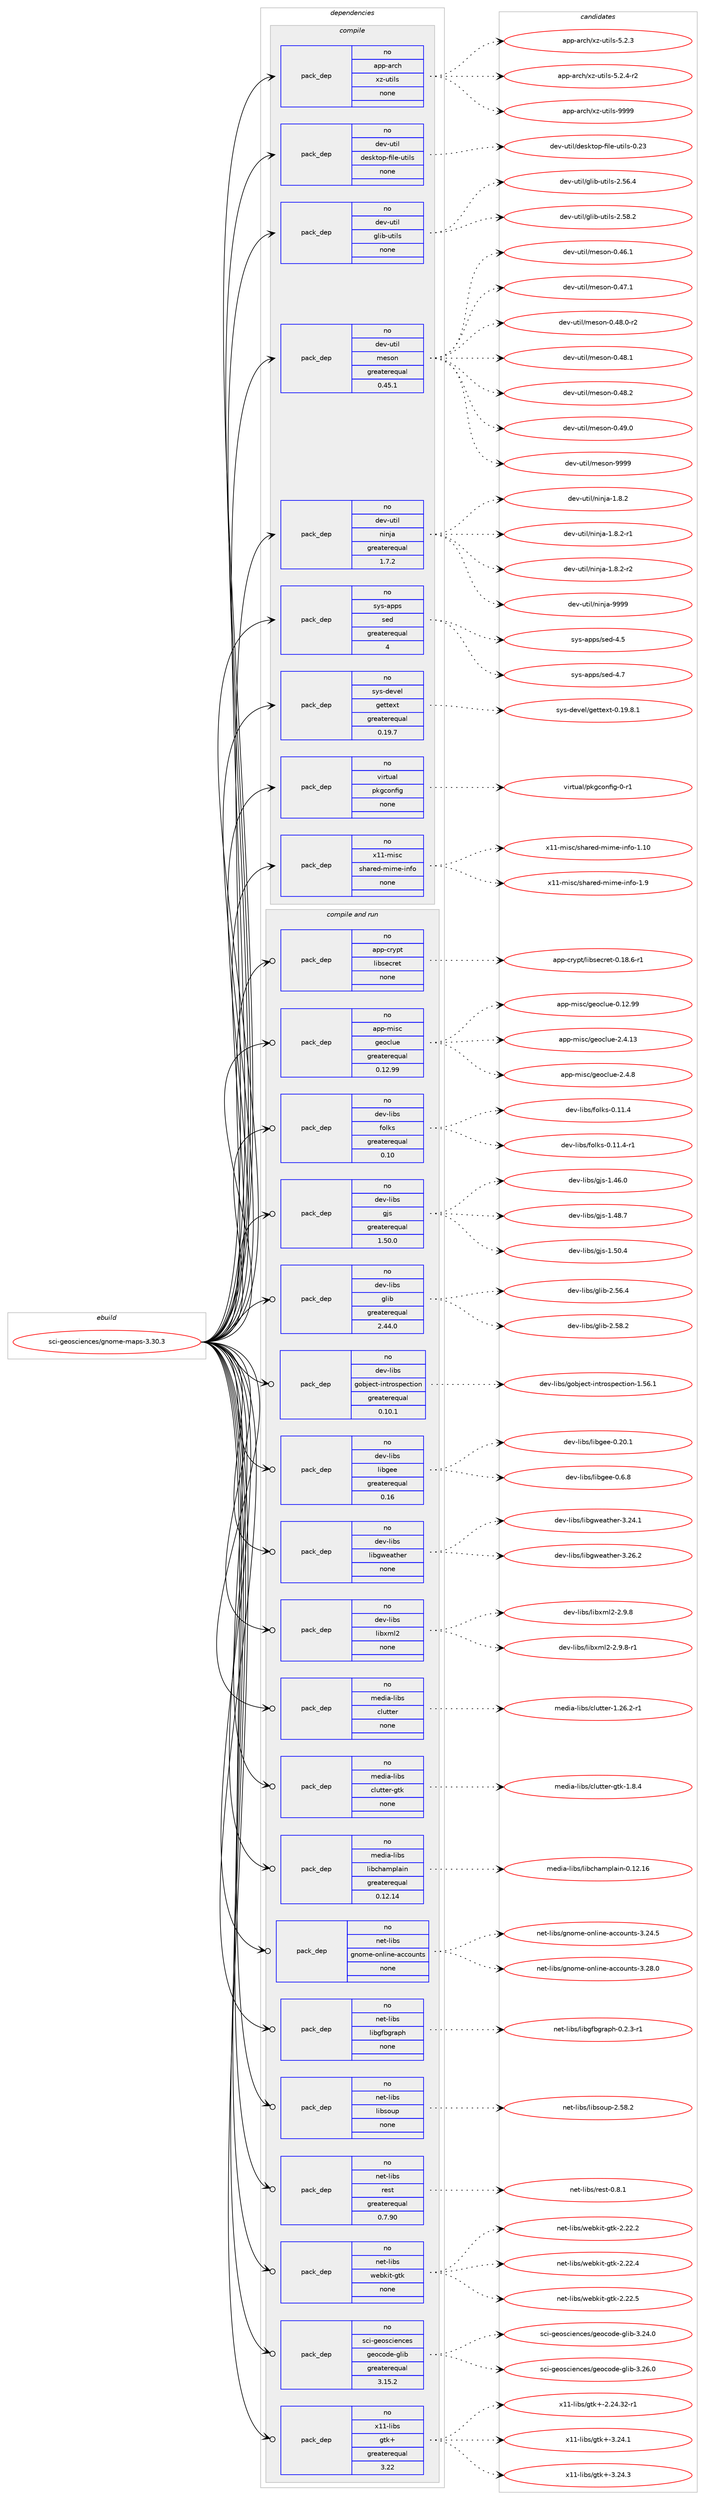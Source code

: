 digraph prolog {

# *************
# Graph options
# *************

newrank=true;
concentrate=true;
compound=true;
graph [rankdir=LR,fontname=Helvetica,fontsize=10,ranksep=1.5];#, ranksep=2.5, nodesep=0.2];
edge  [arrowhead=vee];
node  [fontname=Helvetica,fontsize=10];

# **********
# The ebuild
# **********

subgraph cluster_leftcol {
color=gray;
rank=same;
label=<<i>ebuild</i>>;
id [label="sci-geosciences/gnome-maps-3.30.3", color=red, width=4, href="../sci-geosciences/gnome-maps-3.30.3.svg"];
}

# ****************
# The dependencies
# ****************

subgraph cluster_midcol {
color=gray;
label=<<i>dependencies</i>>;
subgraph cluster_compile {
fillcolor="#eeeeee";
style=filled;
label=<<i>compile</i>>;
subgraph pack4190 {
dependency5322 [label=<<TABLE BORDER="0" CELLBORDER="1" CELLSPACING="0" CELLPADDING="4" WIDTH="220"><TR><TD ROWSPAN="6" CELLPADDING="30">pack_dep</TD></TR><TR><TD WIDTH="110">no</TD></TR><TR><TD>app-arch</TD></TR><TR><TD>xz-utils</TD></TR><TR><TD>none</TD></TR><TR><TD></TD></TR></TABLE>>, shape=none, color=blue];
}
id:e -> dependency5322:w [weight=20,style="solid",arrowhead="vee"];
subgraph pack4191 {
dependency5323 [label=<<TABLE BORDER="0" CELLBORDER="1" CELLSPACING="0" CELLPADDING="4" WIDTH="220"><TR><TD ROWSPAN="6" CELLPADDING="30">pack_dep</TD></TR><TR><TD WIDTH="110">no</TD></TR><TR><TD>dev-util</TD></TR><TR><TD>desktop-file-utils</TD></TR><TR><TD>none</TD></TR><TR><TD></TD></TR></TABLE>>, shape=none, color=blue];
}
id:e -> dependency5323:w [weight=20,style="solid",arrowhead="vee"];
subgraph pack4192 {
dependency5324 [label=<<TABLE BORDER="0" CELLBORDER="1" CELLSPACING="0" CELLPADDING="4" WIDTH="220"><TR><TD ROWSPAN="6" CELLPADDING="30">pack_dep</TD></TR><TR><TD WIDTH="110">no</TD></TR><TR><TD>dev-util</TD></TR><TR><TD>glib-utils</TD></TR><TR><TD>none</TD></TR><TR><TD></TD></TR></TABLE>>, shape=none, color=blue];
}
id:e -> dependency5324:w [weight=20,style="solid",arrowhead="vee"];
subgraph pack4193 {
dependency5325 [label=<<TABLE BORDER="0" CELLBORDER="1" CELLSPACING="0" CELLPADDING="4" WIDTH="220"><TR><TD ROWSPAN="6" CELLPADDING="30">pack_dep</TD></TR><TR><TD WIDTH="110">no</TD></TR><TR><TD>dev-util</TD></TR><TR><TD>meson</TD></TR><TR><TD>greaterequal</TD></TR><TR><TD>0.45.1</TD></TR></TABLE>>, shape=none, color=blue];
}
id:e -> dependency5325:w [weight=20,style="solid",arrowhead="vee"];
subgraph pack4194 {
dependency5326 [label=<<TABLE BORDER="0" CELLBORDER="1" CELLSPACING="0" CELLPADDING="4" WIDTH="220"><TR><TD ROWSPAN="6" CELLPADDING="30">pack_dep</TD></TR><TR><TD WIDTH="110">no</TD></TR><TR><TD>dev-util</TD></TR><TR><TD>ninja</TD></TR><TR><TD>greaterequal</TD></TR><TR><TD>1.7.2</TD></TR></TABLE>>, shape=none, color=blue];
}
id:e -> dependency5326:w [weight=20,style="solid",arrowhead="vee"];
subgraph pack4195 {
dependency5327 [label=<<TABLE BORDER="0" CELLBORDER="1" CELLSPACING="0" CELLPADDING="4" WIDTH="220"><TR><TD ROWSPAN="6" CELLPADDING="30">pack_dep</TD></TR><TR><TD WIDTH="110">no</TD></TR><TR><TD>sys-apps</TD></TR><TR><TD>sed</TD></TR><TR><TD>greaterequal</TD></TR><TR><TD>4</TD></TR></TABLE>>, shape=none, color=blue];
}
id:e -> dependency5327:w [weight=20,style="solid",arrowhead="vee"];
subgraph pack4196 {
dependency5328 [label=<<TABLE BORDER="0" CELLBORDER="1" CELLSPACING="0" CELLPADDING="4" WIDTH="220"><TR><TD ROWSPAN="6" CELLPADDING="30">pack_dep</TD></TR><TR><TD WIDTH="110">no</TD></TR><TR><TD>sys-devel</TD></TR><TR><TD>gettext</TD></TR><TR><TD>greaterequal</TD></TR><TR><TD>0.19.7</TD></TR></TABLE>>, shape=none, color=blue];
}
id:e -> dependency5328:w [weight=20,style="solid",arrowhead="vee"];
subgraph pack4197 {
dependency5329 [label=<<TABLE BORDER="0" CELLBORDER="1" CELLSPACING="0" CELLPADDING="4" WIDTH="220"><TR><TD ROWSPAN="6" CELLPADDING="30">pack_dep</TD></TR><TR><TD WIDTH="110">no</TD></TR><TR><TD>virtual</TD></TR><TR><TD>pkgconfig</TD></TR><TR><TD>none</TD></TR><TR><TD></TD></TR></TABLE>>, shape=none, color=blue];
}
id:e -> dependency5329:w [weight=20,style="solid",arrowhead="vee"];
subgraph pack4198 {
dependency5330 [label=<<TABLE BORDER="0" CELLBORDER="1" CELLSPACING="0" CELLPADDING="4" WIDTH="220"><TR><TD ROWSPAN="6" CELLPADDING="30">pack_dep</TD></TR><TR><TD WIDTH="110">no</TD></TR><TR><TD>x11-misc</TD></TR><TR><TD>shared-mime-info</TD></TR><TR><TD>none</TD></TR><TR><TD></TD></TR></TABLE>>, shape=none, color=blue];
}
id:e -> dependency5330:w [weight=20,style="solid",arrowhead="vee"];
}
subgraph cluster_compileandrun {
fillcolor="#eeeeee";
style=filled;
label=<<i>compile and run</i>>;
subgraph pack4199 {
dependency5331 [label=<<TABLE BORDER="0" CELLBORDER="1" CELLSPACING="0" CELLPADDING="4" WIDTH="220"><TR><TD ROWSPAN="6" CELLPADDING="30">pack_dep</TD></TR><TR><TD WIDTH="110">no</TD></TR><TR><TD>app-crypt</TD></TR><TR><TD>libsecret</TD></TR><TR><TD>none</TD></TR><TR><TD></TD></TR></TABLE>>, shape=none, color=blue];
}
id:e -> dependency5331:w [weight=20,style="solid",arrowhead="odotvee"];
subgraph pack4200 {
dependency5332 [label=<<TABLE BORDER="0" CELLBORDER="1" CELLSPACING="0" CELLPADDING="4" WIDTH="220"><TR><TD ROWSPAN="6" CELLPADDING="30">pack_dep</TD></TR><TR><TD WIDTH="110">no</TD></TR><TR><TD>app-misc</TD></TR><TR><TD>geoclue</TD></TR><TR><TD>greaterequal</TD></TR><TR><TD>0.12.99</TD></TR></TABLE>>, shape=none, color=blue];
}
id:e -> dependency5332:w [weight=20,style="solid",arrowhead="odotvee"];
subgraph pack4201 {
dependency5333 [label=<<TABLE BORDER="0" CELLBORDER="1" CELLSPACING="0" CELLPADDING="4" WIDTH="220"><TR><TD ROWSPAN="6" CELLPADDING="30">pack_dep</TD></TR><TR><TD WIDTH="110">no</TD></TR><TR><TD>dev-libs</TD></TR><TR><TD>folks</TD></TR><TR><TD>greaterequal</TD></TR><TR><TD>0.10</TD></TR></TABLE>>, shape=none, color=blue];
}
id:e -> dependency5333:w [weight=20,style="solid",arrowhead="odotvee"];
subgraph pack4202 {
dependency5334 [label=<<TABLE BORDER="0" CELLBORDER="1" CELLSPACING="0" CELLPADDING="4" WIDTH="220"><TR><TD ROWSPAN="6" CELLPADDING="30">pack_dep</TD></TR><TR><TD WIDTH="110">no</TD></TR><TR><TD>dev-libs</TD></TR><TR><TD>gjs</TD></TR><TR><TD>greaterequal</TD></TR><TR><TD>1.50.0</TD></TR></TABLE>>, shape=none, color=blue];
}
id:e -> dependency5334:w [weight=20,style="solid",arrowhead="odotvee"];
subgraph pack4203 {
dependency5335 [label=<<TABLE BORDER="0" CELLBORDER="1" CELLSPACING="0" CELLPADDING="4" WIDTH="220"><TR><TD ROWSPAN="6" CELLPADDING="30">pack_dep</TD></TR><TR><TD WIDTH="110">no</TD></TR><TR><TD>dev-libs</TD></TR><TR><TD>glib</TD></TR><TR><TD>greaterequal</TD></TR><TR><TD>2.44.0</TD></TR></TABLE>>, shape=none, color=blue];
}
id:e -> dependency5335:w [weight=20,style="solid",arrowhead="odotvee"];
subgraph pack4204 {
dependency5336 [label=<<TABLE BORDER="0" CELLBORDER="1" CELLSPACING="0" CELLPADDING="4" WIDTH="220"><TR><TD ROWSPAN="6" CELLPADDING="30">pack_dep</TD></TR><TR><TD WIDTH="110">no</TD></TR><TR><TD>dev-libs</TD></TR><TR><TD>gobject-introspection</TD></TR><TR><TD>greaterequal</TD></TR><TR><TD>0.10.1</TD></TR></TABLE>>, shape=none, color=blue];
}
id:e -> dependency5336:w [weight=20,style="solid",arrowhead="odotvee"];
subgraph pack4205 {
dependency5337 [label=<<TABLE BORDER="0" CELLBORDER="1" CELLSPACING="0" CELLPADDING="4" WIDTH="220"><TR><TD ROWSPAN="6" CELLPADDING="30">pack_dep</TD></TR><TR><TD WIDTH="110">no</TD></TR><TR><TD>dev-libs</TD></TR><TR><TD>libgee</TD></TR><TR><TD>greaterequal</TD></TR><TR><TD>0.16</TD></TR></TABLE>>, shape=none, color=blue];
}
id:e -> dependency5337:w [weight=20,style="solid",arrowhead="odotvee"];
subgraph pack4206 {
dependency5338 [label=<<TABLE BORDER="0" CELLBORDER="1" CELLSPACING="0" CELLPADDING="4" WIDTH="220"><TR><TD ROWSPAN="6" CELLPADDING="30">pack_dep</TD></TR><TR><TD WIDTH="110">no</TD></TR><TR><TD>dev-libs</TD></TR><TR><TD>libgweather</TD></TR><TR><TD>none</TD></TR><TR><TD></TD></TR></TABLE>>, shape=none, color=blue];
}
id:e -> dependency5338:w [weight=20,style="solid",arrowhead="odotvee"];
subgraph pack4207 {
dependency5339 [label=<<TABLE BORDER="0" CELLBORDER="1" CELLSPACING="0" CELLPADDING="4" WIDTH="220"><TR><TD ROWSPAN="6" CELLPADDING="30">pack_dep</TD></TR><TR><TD WIDTH="110">no</TD></TR><TR><TD>dev-libs</TD></TR><TR><TD>libxml2</TD></TR><TR><TD>none</TD></TR><TR><TD></TD></TR></TABLE>>, shape=none, color=blue];
}
id:e -> dependency5339:w [weight=20,style="solid",arrowhead="odotvee"];
subgraph pack4208 {
dependency5340 [label=<<TABLE BORDER="0" CELLBORDER="1" CELLSPACING="0" CELLPADDING="4" WIDTH="220"><TR><TD ROWSPAN="6" CELLPADDING="30">pack_dep</TD></TR><TR><TD WIDTH="110">no</TD></TR><TR><TD>media-libs</TD></TR><TR><TD>clutter</TD></TR><TR><TD>none</TD></TR><TR><TD></TD></TR></TABLE>>, shape=none, color=blue];
}
id:e -> dependency5340:w [weight=20,style="solid",arrowhead="odotvee"];
subgraph pack4209 {
dependency5341 [label=<<TABLE BORDER="0" CELLBORDER="1" CELLSPACING="0" CELLPADDING="4" WIDTH="220"><TR><TD ROWSPAN="6" CELLPADDING="30">pack_dep</TD></TR><TR><TD WIDTH="110">no</TD></TR><TR><TD>media-libs</TD></TR><TR><TD>clutter-gtk</TD></TR><TR><TD>none</TD></TR><TR><TD></TD></TR></TABLE>>, shape=none, color=blue];
}
id:e -> dependency5341:w [weight=20,style="solid",arrowhead="odotvee"];
subgraph pack4210 {
dependency5342 [label=<<TABLE BORDER="0" CELLBORDER="1" CELLSPACING="0" CELLPADDING="4" WIDTH="220"><TR><TD ROWSPAN="6" CELLPADDING="30">pack_dep</TD></TR><TR><TD WIDTH="110">no</TD></TR><TR><TD>media-libs</TD></TR><TR><TD>libchamplain</TD></TR><TR><TD>greaterequal</TD></TR><TR><TD>0.12.14</TD></TR></TABLE>>, shape=none, color=blue];
}
id:e -> dependency5342:w [weight=20,style="solid",arrowhead="odotvee"];
subgraph pack4211 {
dependency5343 [label=<<TABLE BORDER="0" CELLBORDER="1" CELLSPACING="0" CELLPADDING="4" WIDTH="220"><TR><TD ROWSPAN="6" CELLPADDING="30">pack_dep</TD></TR><TR><TD WIDTH="110">no</TD></TR><TR><TD>net-libs</TD></TR><TR><TD>gnome-online-accounts</TD></TR><TR><TD>none</TD></TR><TR><TD></TD></TR></TABLE>>, shape=none, color=blue];
}
id:e -> dependency5343:w [weight=20,style="solid",arrowhead="odotvee"];
subgraph pack4212 {
dependency5344 [label=<<TABLE BORDER="0" CELLBORDER="1" CELLSPACING="0" CELLPADDING="4" WIDTH="220"><TR><TD ROWSPAN="6" CELLPADDING="30">pack_dep</TD></TR><TR><TD WIDTH="110">no</TD></TR><TR><TD>net-libs</TD></TR><TR><TD>libgfbgraph</TD></TR><TR><TD>none</TD></TR><TR><TD></TD></TR></TABLE>>, shape=none, color=blue];
}
id:e -> dependency5344:w [weight=20,style="solid",arrowhead="odotvee"];
subgraph pack4213 {
dependency5345 [label=<<TABLE BORDER="0" CELLBORDER="1" CELLSPACING="0" CELLPADDING="4" WIDTH="220"><TR><TD ROWSPAN="6" CELLPADDING="30">pack_dep</TD></TR><TR><TD WIDTH="110">no</TD></TR><TR><TD>net-libs</TD></TR><TR><TD>libsoup</TD></TR><TR><TD>none</TD></TR><TR><TD></TD></TR></TABLE>>, shape=none, color=blue];
}
id:e -> dependency5345:w [weight=20,style="solid",arrowhead="odotvee"];
subgraph pack4214 {
dependency5346 [label=<<TABLE BORDER="0" CELLBORDER="1" CELLSPACING="0" CELLPADDING="4" WIDTH="220"><TR><TD ROWSPAN="6" CELLPADDING="30">pack_dep</TD></TR><TR><TD WIDTH="110">no</TD></TR><TR><TD>net-libs</TD></TR><TR><TD>rest</TD></TR><TR><TD>greaterequal</TD></TR><TR><TD>0.7.90</TD></TR></TABLE>>, shape=none, color=blue];
}
id:e -> dependency5346:w [weight=20,style="solid",arrowhead="odotvee"];
subgraph pack4215 {
dependency5347 [label=<<TABLE BORDER="0" CELLBORDER="1" CELLSPACING="0" CELLPADDING="4" WIDTH="220"><TR><TD ROWSPAN="6" CELLPADDING="30">pack_dep</TD></TR><TR><TD WIDTH="110">no</TD></TR><TR><TD>net-libs</TD></TR><TR><TD>webkit-gtk</TD></TR><TR><TD>none</TD></TR><TR><TD></TD></TR></TABLE>>, shape=none, color=blue];
}
id:e -> dependency5347:w [weight=20,style="solid",arrowhead="odotvee"];
subgraph pack4216 {
dependency5348 [label=<<TABLE BORDER="0" CELLBORDER="1" CELLSPACING="0" CELLPADDING="4" WIDTH="220"><TR><TD ROWSPAN="6" CELLPADDING="30">pack_dep</TD></TR><TR><TD WIDTH="110">no</TD></TR><TR><TD>sci-geosciences</TD></TR><TR><TD>geocode-glib</TD></TR><TR><TD>greaterequal</TD></TR><TR><TD>3.15.2</TD></TR></TABLE>>, shape=none, color=blue];
}
id:e -> dependency5348:w [weight=20,style="solid",arrowhead="odotvee"];
subgraph pack4217 {
dependency5349 [label=<<TABLE BORDER="0" CELLBORDER="1" CELLSPACING="0" CELLPADDING="4" WIDTH="220"><TR><TD ROWSPAN="6" CELLPADDING="30">pack_dep</TD></TR><TR><TD WIDTH="110">no</TD></TR><TR><TD>x11-libs</TD></TR><TR><TD>gtk+</TD></TR><TR><TD>greaterequal</TD></TR><TR><TD>3.22</TD></TR></TABLE>>, shape=none, color=blue];
}
id:e -> dependency5349:w [weight=20,style="solid",arrowhead="odotvee"];
}
subgraph cluster_run {
fillcolor="#eeeeee";
style=filled;
label=<<i>run</i>>;
}
}

# **************
# The candidates
# **************

subgraph cluster_choices {
rank=same;
color=gray;
label=<<i>candidates</i>>;

subgraph choice4190 {
color=black;
nodesep=1;
choice971121124597114991044712012245117116105108115455346504651 [label="app-arch/xz-utils-5.2.3", color=red, width=4,href="../app-arch/xz-utils-5.2.3.svg"];
choice9711211245971149910447120122451171161051081154553465046524511450 [label="app-arch/xz-utils-5.2.4-r2", color=red, width=4,href="../app-arch/xz-utils-5.2.4-r2.svg"];
choice9711211245971149910447120122451171161051081154557575757 [label="app-arch/xz-utils-9999", color=red, width=4,href="../app-arch/xz-utils-9999.svg"];
dependency5322:e -> choice971121124597114991044712012245117116105108115455346504651:w [style=dotted,weight="100"];
dependency5322:e -> choice9711211245971149910447120122451171161051081154553465046524511450:w [style=dotted,weight="100"];
dependency5322:e -> choice9711211245971149910447120122451171161051081154557575757:w [style=dotted,weight="100"];
}
subgraph choice4191 {
color=black;
nodesep=1;
choice100101118451171161051084710010111510711611111245102105108101451171161051081154548465051 [label="dev-util/desktop-file-utils-0.23", color=red, width=4,href="../dev-util/desktop-file-utils-0.23.svg"];
dependency5323:e -> choice100101118451171161051084710010111510711611111245102105108101451171161051081154548465051:w [style=dotted,weight="100"];
}
subgraph choice4192 {
color=black;
nodesep=1;
choice1001011184511711610510847103108105984511711610510811545504653544652 [label="dev-util/glib-utils-2.56.4", color=red, width=4,href="../dev-util/glib-utils-2.56.4.svg"];
choice1001011184511711610510847103108105984511711610510811545504653564650 [label="dev-util/glib-utils-2.58.2", color=red, width=4,href="../dev-util/glib-utils-2.58.2.svg"];
dependency5324:e -> choice1001011184511711610510847103108105984511711610510811545504653544652:w [style=dotted,weight="100"];
dependency5324:e -> choice1001011184511711610510847103108105984511711610510811545504653564650:w [style=dotted,weight="100"];
}
subgraph choice4193 {
color=black;
nodesep=1;
choice100101118451171161051084710910111511111045484652544649 [label="dev-util/meson-0.46.1", color=red, width=4,href="../dev-util/meson-0.46.1.svg"];
choice100101118451171161051084710910111511111045484652554649 [label="dev-util/meson-0.47.1", color=red, width=4,href="../dev-util/meson-0.47.1.svg"];
choice1001011184511711610510847109101115111110454846525646484511450 [label="dev-util/meson-0.48.0-r2", color=red, width=4,href="../dev-util/meson-0.48.0-r2.svg"];
choice100101118451171161051084710910111511111045484652564649 [label="dev-util/meson-0.48.1", color=red, width=4,href="../dev-util/meson-0.48.1.svg"];
choice100101118451171161051084710910111511111045484652564650 [label="dev-util/meson-0.48.2", color=red, width=4,href="../dev-util/meson-0.48.2.svg"];
choice100101118451171161051084710910111511111045484652574648 [label="dev-util/meson-0.49.0", color=red, width=4,href="../dev-util/meson-0.49.0.svg"];
choice10010111845117116105108471091011151111104557575757 [label="dev-util/meson-9999", color=red, width=4,href="../dev-util/meson-9999.svg"];
dependency5325:e -> choice100101118451171161051084710910111511111045484652544649:w [style=dotted,weight="100"];
dependency5325:e -> choice100101118451171161051084710910111511111045484652554649:w [style=dotted,weight="100"];
dependency5325:e -> choice1001011184511711610510847109101115111110454846525646484511450:w [style=dotted,weight="100"];
dependency5325:e -> choice100101118451171161051084710910111511111045484652564649:w [style=dotted,weight="100"];
dependency5325:e -> choice100101118451171161051084710910111511111045484652564650:w [style=dotted,weight="100"];
dependency5325:e -> choice100101118451171161051084710910111511111045484652574648:w [style=dotted,weight="100"];
dependency5325:e -> choice10010111845117116105108471091011151111104557575757:w [style=dotted,weight="100"];
}
subgraph choice4194 {
color=black;
nodesep=1;
choice100101118451171161051084711010511010697454946564650 [label="dev-util/ninja-1.8.2", color=red, width=4,href="../dev-util/ninja-1.8.2.svg"];
choice1001011184511711610510847110105110106974549465646504511449 [label="dev-util/ninja-1.8.2-r1", color=red, width=4,href="../dev-util/ninja-1.8.2-r1.svg"];
choice1001011184511711610510847110105110106974549465646504511450 [label="dev-util/ninja-1.8.2-r2", color=red, width=4,href="../dev-util/ninja-1.8.2-r2.svg"];
choice1001011184511711610510847110105110106974557575757 [label="dev-util/ninja-9999", color=red, width=4,href="../dev-util/ninja-9999.svg"];
dependency5326:e -> choice100101118451171161051084711010511010697454946564650:w [style=dotted,weight="100"];
dependency5326:e -> choice1001011184511711610510847110105110106974549465646504511449:w [style=dotted,weight="100"];
dependency5326:e -> choice1001011184511711610510847110105110106974549465646504511450:w [style=dotted,weight="100"];
dependency5326:e -> choice1001011184511711610510847110105110106974557575757:w [style=dotted,weight="100"];
}
subgraph choice4195 {
color=black;
nodesep=1;
choice11512111545971121121154711510110045524653 [label="sys-apps/sed-4.5", color=red, width=4,href="../sys-apps/sed-4.5.svg"];
choice11512111545971121121154711510110045524655 [label="sys-apps/sed-4.7", color=red, width=4,href="../sys-apps/sed-4.7.svg"];
dependency5327:e -> choice11512111545971121121154711510110045524653:w [style=dotted,weight="100"];
dependency5327:e -> choice11512111545971121121154711510110045524655:w [style=dotted,weight="100"];
}
subgraph choice4196 {
color=black;
nodesep=1;
choice1151211154510010111810110847103101116116101120116454846495746564649 [label="sys-devel/gettext-0.19.8.1", color=red, width=4,href="../sys-devel/gettext-0.19.8.1.svg"];
dependency5328:e -> choice1151211154510010111810110847103101116116101120116454846495746564649:w [style=dotted,weight="100"];
}
subgraph choice4197 {
color=black;
nodesep=1;
choice11810511411611797108471121071039911111010210510345484511449 [label="virtual/pkgconfig-0-r1", color=red, width=4,href="../virtual/pkgconfig-0-r1.svg"];
dependency5329:e -> choice11810511411611797108471121071039911111010210510345484511449:w [style=dotted,weight="100"];
}
subgraph choice4198 {
color=black;
nodesep=1;
choice12049494510910511599471151049711410110045109105109101451051101021114549464948 [label="x11-misc/shared-mime-info-1.10", color=red, width=4,href="../x11-misc/shared-mime-info-1.10.svg"];
choice120494945109105115994711510497114101100451091051091014510511010211145494657 [label="x11-misc/shared-mime-info-1.9", color=red, width=4,href="../x11-misc/shared-mime-info-1.9.svg"];
dependency5330:e -> choice12049494510910511599471151049711410110045109105109101451051101021114549464948:w [style=dotted,weight="100"];
dependency5330:e -> choice120494945109105115994711510497114101100451091051091014510511010211145494657:w [style=dotted,weight="100"];
}
subgraph choice4199 {
color=black;
nodesep=1;
choice971121124599114121112116471081059811510199114101116454846495646544511449 [label="app-crypt/libsecret-0.18.6-r1", color=red, width=4,href="../app-crypt/libsecret-0.18.6-r1.svg"];
dependency5331:e -> choice971121124599114121112116471081059811510199114101116454846495646544511449:w [style=dotted,weight="100"];
}
subgraph choice4200 {
color=black;
nodesep=1;
choice97112112451091051159947103101111991081171014548464950465757 [label="app-misc/geoclue-0.12.99", color=red, width=4,href="../app-misc/geoclue-0.12.99.svg"];
choice971121124510910511599471031011119910811710145504652464951 [label="app-misc/geoclue-2.4.13", color=red, width=4,href="../app-misc/geoclue-2.4.13.svg"];
choice9711211245109105115994710310111199108117101455046524656 [label="app-misc/geoclue-2.4.8", color=red, width=4,href="../app-misc/geoclue-2.4.8.svg"];
dependency5332:e -> choice97112112451091051159947103101111991081171014548464950465757:w [style=dotted,weight="100"];
dependency5332:e -> choice971121124510910511599471031011119910811710145504652464951:w [style=dotted,weight="100"];
dependency5332:e -> choice9711211245109105115994710310111199108117101455046524656:w [style=dotted,weight="100"];
}
subgraph choice4201 {
color=black;
nodesep=1;
choice10010111845108105981154710211110810711545484649494652 [label="dev-libs/folks-0.11.4", color=red, width=4,href="../dev-libs/folks-0.11.4.svg"];
choice100101118451081059811547102111108107115454846494946524511449 [label="dev-libs/folks-0.11.4-r1", color=red, width=4,href="../dev-libs/folks-0.11.4-r1.svg"];
dependency5333:e -> choice10010111845108105981154710211110810711545484649494652:w [style=dotted,weight="100"];
dependency5333:e -> choice100101118451081059811547102111108107115454846494946524511449:w [style=dotted,weight="100"];
}
subgraph choice4202 {
color=black;
nodesep=1;
choice10010111845108105981154710310611545494652544648 [label="dev-libs/gjs-1.46.0", color=red, width=4,href="../dev-libs/gjs-1.46.0.svg"];
choice10010111845108105981154710310611545494652564655 [label="dev-libs/gjs-1.48.7", color=red, width=4,href="../dev-libs/gjs-1.48.7.svg"];
choice10010111845108105981154710310611545494653484652 [label="dev-libs/gjs-1.50.4", color=red, width=4,href="../dev-libs/gjs-1.50.4.svg"];
dependency5334:e -> choice10010111845108105981154710310611545494652544648:w [style=dotted,weight="100"];
dependency5334:e -> choice10010111845108105981154710310611545494652564655:w [style=dotted,weight="100"];
dependency5334:e -> choice10010111845108105981154710310611545494653484652:w [style=dotted,weight="100"];
}
subgraph choice4203 {
color=black;
nodesep=1;
choice1001011184510810598115471031081059845504653544652 [label="dev-libs/glib-2.56.4", color=red, width=4,href="../dev-libs/glib-2.56.4.svg"];
choice1001011184510810598115471031081059845504653564650 [label="dev-libs/glib-2.58.2", color=red, width=4,href="../dev-libs/glib-2.58.2.svg"];
dependency5335:e -> choice1001011184510810598115471031081059845504653544652:w [style=dotted,weight="100"];
dependency5335:e -> choice1001011184510810598115471031081059845504653564650:w [style=dotted,weight="100"];
}
subgraph choice4204 {
color=black;
nodesep=1;
choice1001011184510810598115471031119810610199116451051101161141111151121019911610511111045494653544649 [label="dev-libs/gobject-introspection-1.56.1", color=red, width=4,href="../dev-libs/gobject-introspection-1.56.1.svg"];
dependency5336:e -> choice1001011184510810598115471031119810610199116451051101161141111151121019911610511111045494653544649:w [style=dotted,weight="100"];
}
subgraph choice4205 {
color=black;
nodesep=1;
choice1001011184510810598115471081059810310110145484650484649 [label="dev-libs/libgee-0.20.1", color=red, width=4,href="../dev-libs/libgee-0.20.1.svg"];
choice10010111845108105981154710810598103101101454846544656 [label="dev-libs/libgee-0.6.8", color=red, width=4,href="../dev-libs/libgee-0.6.8.svg"];
dependency5337:e -> choice1001011184510810598115471081059810310110145484650484649:w [style=dotted,weight="100"];
dependency5337:e -> choice10010111845108105981154710810598103101101454846544656:w [style=dotted,weight="100"];
}
subgraph choice4206 {
color=black;
nodesep=1;
choice100101118451081059811547108105981031191019711610410111445514650524649 [label="dev-libs/libgweather-3.24.1", color=red, width=4,href="../dev-libs/libgweather-3.24.1.svg"];
choice100101118451081059811547108105981031191019711610410111445514650544650 [label="dev-libs/libgweather-3.26.2", color=red, width=4,href="../dev-libs/libgweather-3.26.2.svg"];
dependency5338:e -> choice100101118451081059811547108105981031191019711610410111445514650524649:w [style=dotted,weight="100"];
dependency5338:e -> choice100101118451081059811547108105981031191019711610410111445514650544650:w [style=dotted,weight="100"];
}
subgraph choice4207 {
color=black;
nodesep=1;
choice1001011184510810598115471081059812010910850455046574656 [label="dev-libs/libxml2-2.9.8", color=red, width=4,href="../dev-libs/libxml2-2.9.8.svg"];
choice10010111845108105981154710810598120109108504550465746564511449 [label="dev-libs/libxml2-2.9.8-r1", color=red, width=4,href="../dev-libs/libxml2-2.9.8-r1.svg"];
dependency5339:e -> choice1001011184510810598115471081059812010910850455046574656:w [style=dotted,weight="100"];
dependency5339:e -> choice10010111845108105981154710810598120109108504550465746564511449:w [style=dotted,weight="100"];
}
subgraph choice4208 {
color=black;
nodesep=1;
choice1091011001059745108105981154799108117116116101114454946505446504511449 [label="media-libs/clutter-1.26.2-r1", color=red, width=4,href="../media-libs/clutter-1.26.2-r1.svg"];
dependency5340:e -> choice1091011001059745108105981154799108117116116101114454946505446504511449:w [style=dotted,weight="100"];
}
subgraph choice4209 {
color=black;
nodesep=1;
choice109101100105974510810598115479910811711611610111445103116107454946564652 [label="media-libs/clutter-gtk-1.8.4", color=red, width=4,href="../media-libs/clutter-gtk-1.8.4.svg"];
dependency5341:e -> choice109101100105974510810598115479910811711611610111445103116107454946564652:w [style=dotted,weight="100"];
}
subgraph choice4210 {
color=black;
nodesep=1;
choice10910110010597451081059811547108105989910497109112108971051104548464950464954 [label="media-libs/libchamplain-0.12.16", color=red, width=4,href="../media-libs/libchamplain-0.12.16.svg"];
dependency5342:e -> choice10910110010597451081059811547108105989910497109112108971051104548464950464954:w [style=dotted,weight="100"];
}
subgraph choice4211 {
color=black;
nodesep=1;
choice110101116451081059811547103110111109101451111101081051101014597999911111711011611545514650524653 [label="net-libs/gnome-online-accounts-3.24.5", color=red, width=4,href="../net-libs/gnome-online-accounts-3.24.5.svg"];
choice110101116451081059811547103110111109101451111101081051101014597999911111711011611545514650564648 [label="net-libs/gnome-online-accounts-3.28.0", color=red, width=4,href="../net-libs/gnome-online-accounts-3.28.0.svg"];
dependency5343:e -> choice110101116451081059811547103110111109101451111101081051101014597999911111711011611545514650524653:w [style=dotted,weight="100"];
dependency5343:e -> choice110101116451081059811547103110111109101451111101081051101014597999911111711011611545514650564648:w [style=dotted,weight="100"];
}
subgraph choice4212 {
color=black;
nodesep=1;
choice1101011164510810598115471081059810310298103114971121044548465046514511449 [label="net-libs/libgfbgraph-0.2.3-r1", color=red, width=4,href="../net-libs/libgfbgraph-0.2.3-r1.svg"];
dependency5344:e -> choice1101011164510810598115471081059810310298103114971121044548465046514511449:w [style=dotted,weight="100"];
}
subgraph choice4213 {
color=black;
nodesep=1;
choice1101011164510810598115471081059811511111711245504653564650 [label="net-libs/libsoup-2.58.2", color=red, width=4,href="../net-libs/libsoup-2.58.2.svg"];
dependency5345:e -> choice1101011164510810598115471081059811511111711245504653564650:w [style=dotted,weight="100"];
}
subgraph choice4214 {
color=black;
nodesep=1;
choice110101116451081059811547114101115116454846564649 [label="net-libs/rest-0.8.1", color=red, width=4,href="../net-libs/rest-0.8.1.svg"];
dependency5346:e -> choice110101116451081059811547114101115116454846564649:w [style=dotted,weight="100"];
}
subgraph choice4215 {
color=black;
nodesep=1;
choice110101116451081059811547119101981071051164510311610745504650504650 [label="net-libs/webkit-gtk-2.22.2", color=red, width=4,href="../net-libs/webkit-gtk-2.22.2.svg"];
choice110101116451081059811547119101981071051164510311610745504650504652 [label="net-libs/webkit-gtk-2.22.4", color=red, width=4,href="../net-libs/webkit-gtk-2.22.4.svg"];
choice110101116451081059811547119101981071051164510311610745504650504653 [label="net-libs/webkit-gtk-2.22.5", color=red, width=4,href="../net-libs/webkit-gtk-2.22.5.svg"];
dependency5347:e -> choice110101116451081059811547119101981071051164510311610745504650504650:w [style=dotted,weight="100"];
dependency5347:e -> choice110101116451081059811547119101981071051164510311610745504650504652:w [style=dotted,weight="100"];
dependency5347:e -> choice110101116451081059811547119101981071051164510311610745504650504653:w [style=dotted,weight="100"];
}
subgraph choice4216 {
color=black;
nodesep=1;
choice115991054510310111111599105101110991011154710310111199111100101451031081059845514650524648 [label="sci-geosciences/geocode-glib-3.24.0", color=red, width=4,href="../sci-geosciences/geocode-glib-3.24.0.svg"];
choice115991054510310111111599105101110991011154710310111199111100101451031081059845514650544648 [label="sci-geosciences/geocode-glib-3.26.0", color=red, width=4,href="../sci-geosciences/geocode-glib-3.26.0.svg"];
dependency5348:e -> choice115991054510310111111599105101110991011154710310111199111100101451031081059845514650524648:w [style=dotted,weight="100"];
dependency5348:e -> choice115991054510310111111599105101110991011154710310111199111100101451031081059845514650544648:w [style=dotted,weight="100"];
}
subgraph choice4217 {
color=black;
nodesep=1;
choice12049494510810598115471031161074345504650524651504511449 [label="x11-libs/gtk+-2.24.32-r1", color=red, width=4,href="../x11-libs/gtk+-2.24.32-r1.svg"];
choice12049494510810598115471031161074345514650524649 [label="x11-libs/gtk+-3.24.1", color=red, width=4,href="../x11-libs/gtk+-3.24.1.svg"];
choice12049494510810598115471031161074345514650524651 [label="x11-libs/gtk+-3.24.3", color=red, width=4,href="../x11-libs/gtk+-3.24.3.svg"];
dependency5349:e -> choice12049494510810598115471031161074345504650524651504511449:w [style=dotted,weight="100"];
dependency5349:e -> choice12049494510810598115471031161074345514650524649:w [style=dotted,weight="100"];
dependency5349:e -> choice12049494510810598115471031161074345514650524651:w [style=dotted,weight="100"];
}
}

}
